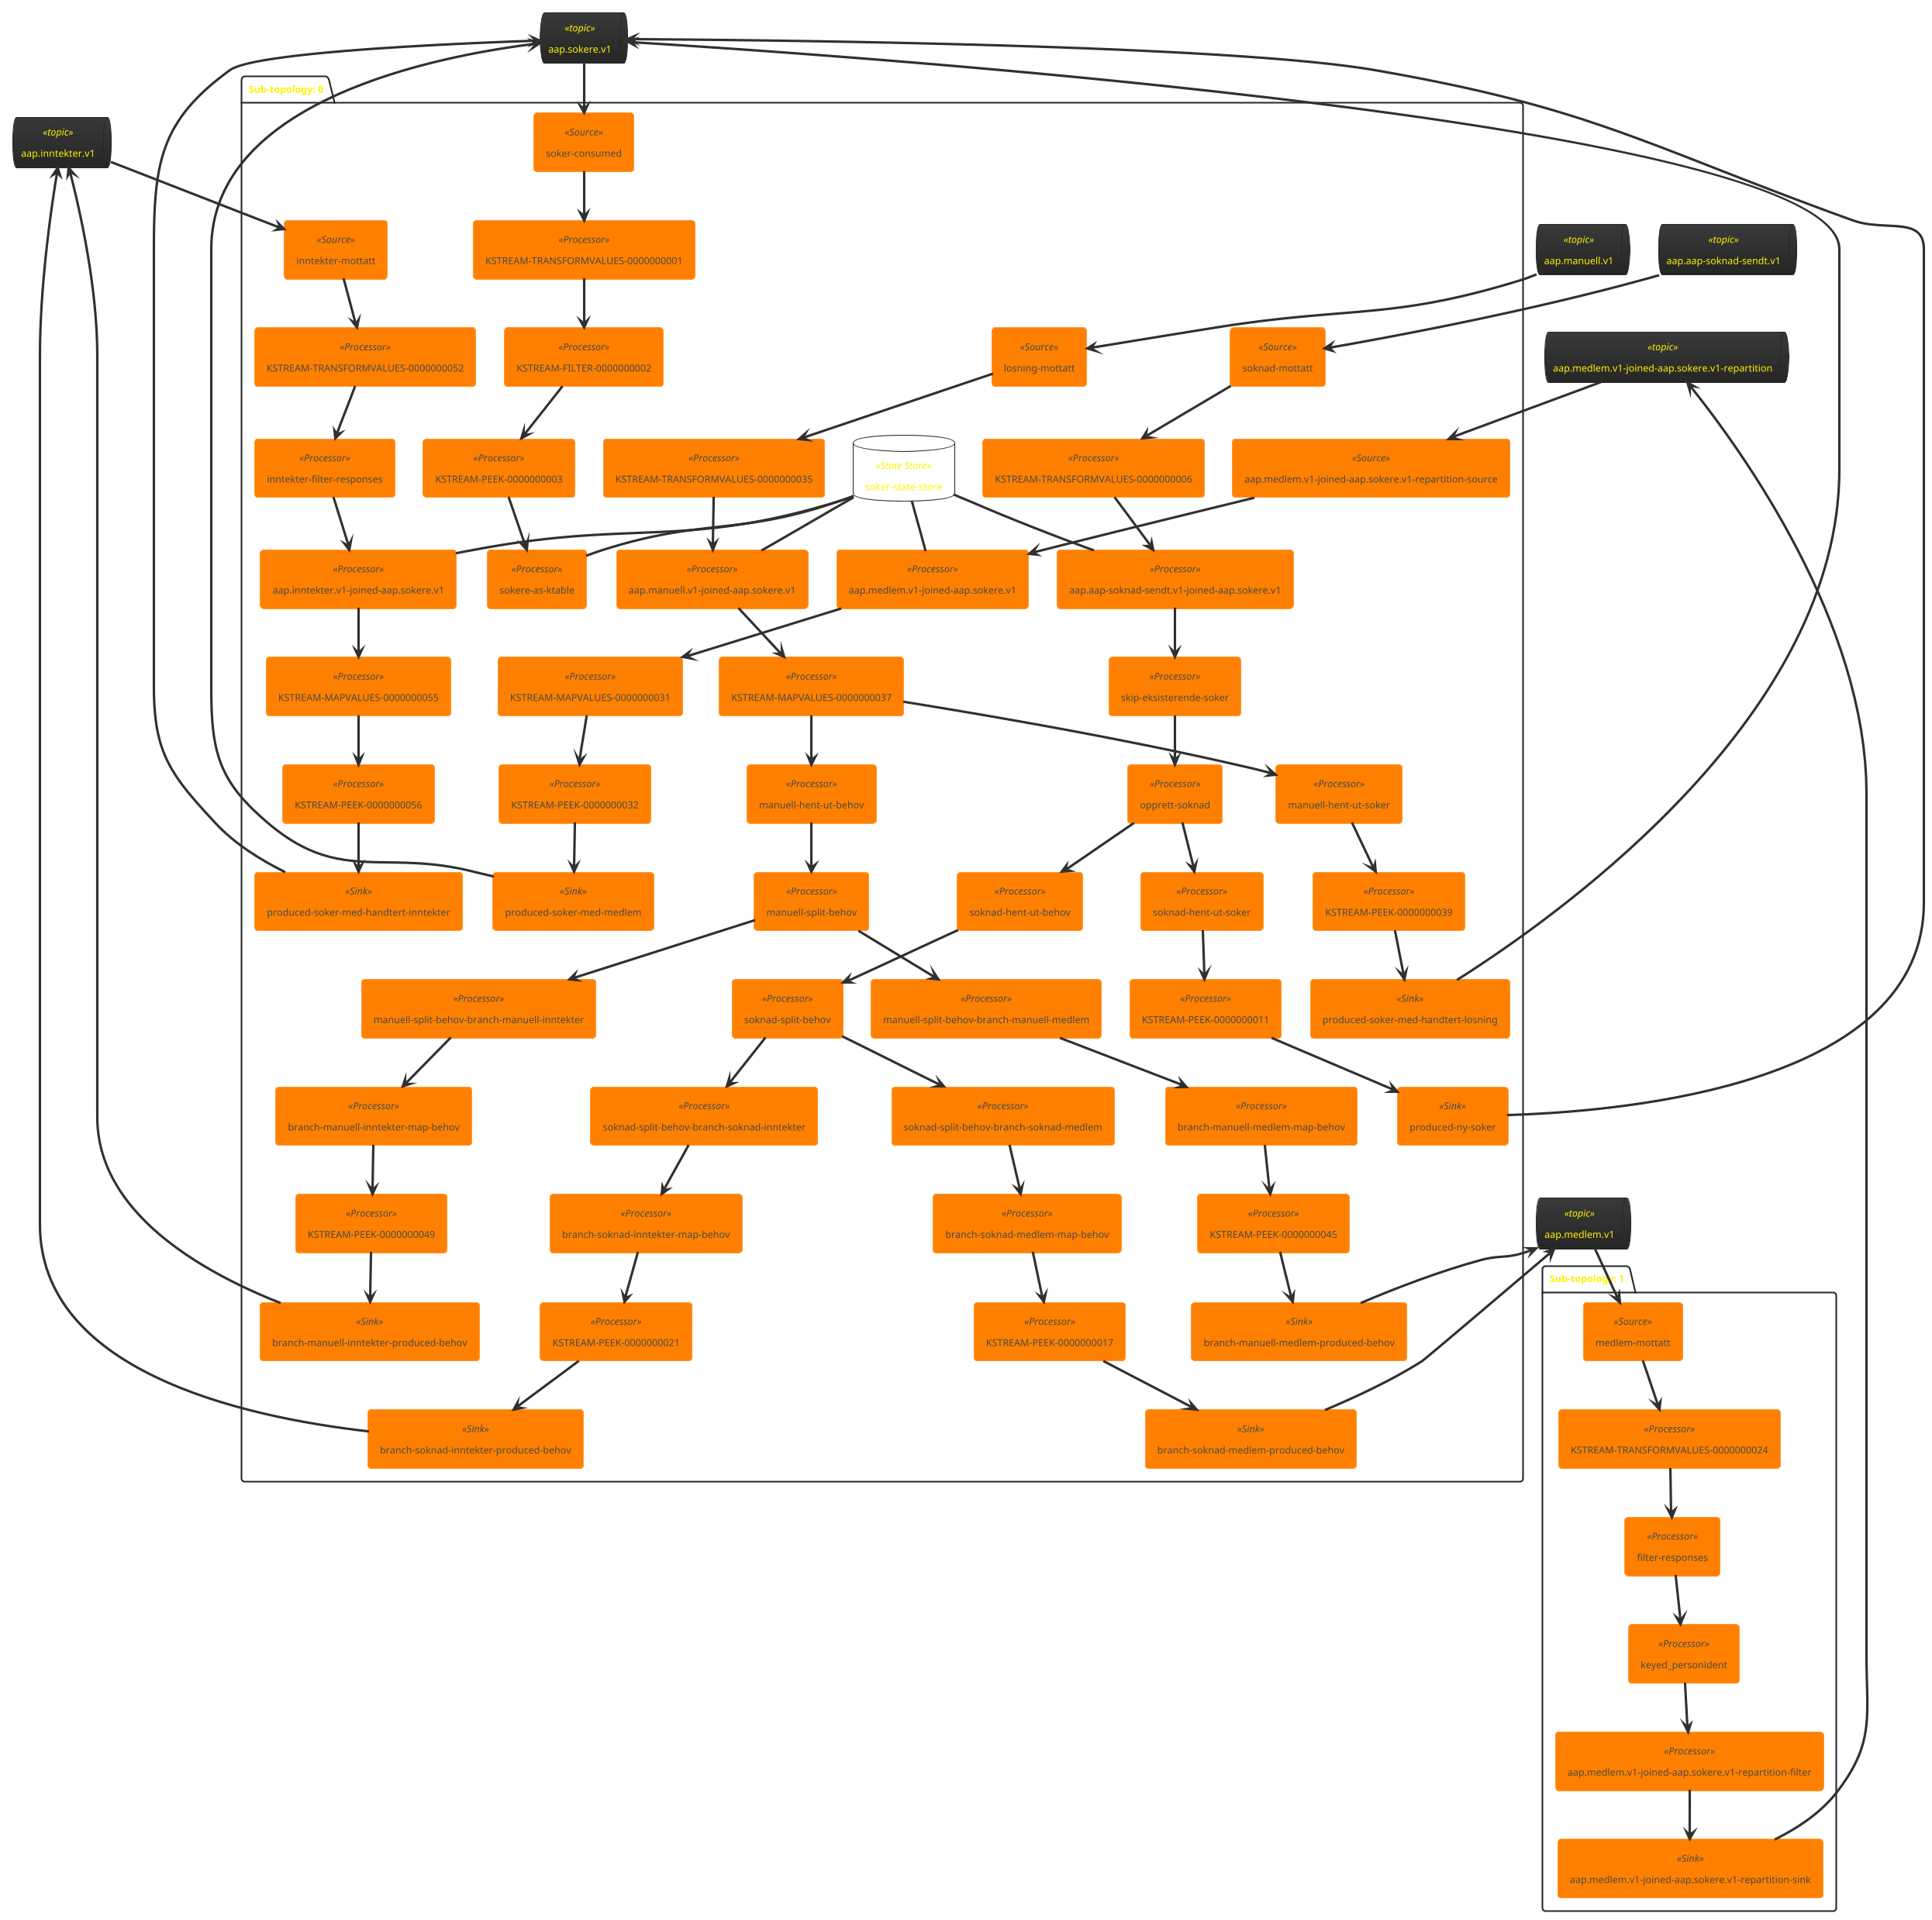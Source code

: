 @startuml
!theme black-knight
queue "aap.inntekter.v1" <<topic>> as aap_inntekter_v1
queue "aap.medlem.v1" <<topic>> as aap_medlem_v1
queue "aap.sokere.v1" <<topic>> as aap_sokere_v1
queue "aap.aap-soknad-sendt.v1" <<topic>> as aap_aap_soknad_sendt_v1
queue "aap.manuell.v1" <<topic>> as aap_manuell_v1
queue "aap.medlem.v1-joined-aap.sokere.v1-repartition" <<topic>> as aap_medlem_v1_joined_aap_sokere_v1_repartition
package "Sub-topology: 0" {
	database "soker-state-store" <<State Store>> as soker_state_store
	agent "soknad-mottatt" <<Source>> as soknad_mottatt
	agent "KSTREAM-TRANSFORMVALUES-0000000006" <<Processor>> as KSTREAM_TRANSFORMVALUES_0000000006
	agent "losning-mottatt" <<Source>> as losning_mottatt
	agent "KSTREAM-TRANSFORMVALUES-0000000035" <<Processor>> as KSTREAM_TRANSFORMVALUES_0000000035
	agent "aap.aap-soknad-sendt.v1-joined-aap.sokere.v1" <<Processor>> as aap_aap_soknad_sendt_v1_joined_aap_sokere_v1
	agent "aap.manuell.v1-joined-aap.sokere.v1" <<Processor>> as aap_manuell_v1_joined_aap_sokere_v1
	agent "skip-eksisterende-soker" <<Processor>> as skip_eksisterende_soker
	agent "KSTREAM-MAPVALUES-0000000037" <<Processor>> as KSTREAM_MAPVALUES_0000000037
	agent "opprett-soknad" <<Processor>> as opprett_soknad
	agent "manuell-hent-ut-behov" <<Processor>> as manuell_hent_ut_behov
	agent "soknad-hent-ut-behov" <<Processor>> as soknad_hent_ut_behov
	agent "manuell-split-behov" <<Processor>> as manuell_split_behov
	agent "soknad-split-behov" <<Processor>> as soknad_split_behov
	agent "inntekter-mottatt" <<Source>> as inntekter_mottatt
	agent "KSTREAM-TRANSFORMVALUES-0000000052" <<Processor>> as KSTREAM_TRANSFORMVALUES_0000000052
	agent "aap.medlem.v1-joined-aap.sokere.v1-repartition-source" <<Source>> as aap_medlem_v1_joined_aap_sokere_v1_repartition_source
	agent "inntekter-filter-responses" <<Processor>> as inntekter_filter_responses
	agent "soker-consumed" <<Source>> as soker_consumed
	agent "KSTREAM-TRANSFORMVALUES-0000000001" <<Processor>> as KSTREAM_TRANSFORMVALUES_0000000001
	agent "aap.inntekter.v1-joined-aap.sokere.v1" <<Processor>> as aap_inntekter_v1_joined_aap_sokere_v1
	agent "aap.medlem.v1-joined-aap.sokere.v1" <<Processor>> as aap_medlem_v1_joined_aap_sokere_v1
	agent "manuell-split-behov-branch-manuell-inntekter" <<Processor>> as manuell_split_behov_branch_manuell_inntekter
	agent "manuell-split-behov-branch-manuell-medlem" <<Processor>> as manuell_split_behov_branch_manuell_medlem
	agent "soknad-split-behov-branch-soknad-inntekter" <<Processor>> as soknad_split_behov_branch_soknad_inntekter
	agent "soknad-split-behov-branch-soknad-medlem" <<Processor>> as soknad_split_behov_branch_soknad_medlem
	agent "KSTREAM-FILTER-0000000002" <<Processor>> as KSTREAM_FILTER_0000000002
	agent "KSTREAM-MAPVALUES-0000000031" <<Processor>> as KSTREAM_MAPVALUES_0000000031
	agent "KSTREAM-MAPVALUES-0000000055" <<Processor>> as KSTREAM_MAPVALUES_0000000055
	agent "branch-manuell-inntekter-map-behov" <<Processor>> as branch_manuell_inntekter_map_behov
	agent "branch-manuell-medlem-map-behov" <<Processor>> as branch_manuell_medlem_map_behov
	agent "branch-soknad-inntekter-map-behov" <<Processor>> as branch_soknad_inntekter_map_behov
	agent "branch-soknad-medlem-map-behov" <<Processor>> as branch_soknad_medlem_map_behov
	agent "manuell-hent-ut-soker" <<Processor>> as manuell_hent_ut_soker
	agent "soknad-hent-ut-soker" <<Processor>> as soknad_hent_ut_soker
	agent "KSTREAM-PEEK-0000000003" <<Processor>> as KSTREAM_PEEK_0000000003
	agent "KSTREAM-PEEK-0000000011" <<Processor>> as KSTREAM_PEEK_0000000011
	agent "KSTREAM-PEEK-0000000017" <<Processor>> as KSTREAM_PEEK_0000000017
	agent "KSTREAM-PEEK-0000000021" <<Processor>> as KSTREAM_PEEK_0000000021
	agent "KSTREAM-PEEK-0000000032" <<Processor>> as KSTREAM_PEEK_0000000032
	agent "KSTREAM-PEEK-0000000039" <<Processor>> as KSTREAM_PEEK_0000000039
	agent "KSTREAM-PEEK-0000000045" <<Processor>> as KSTREAM_PEEK_0000000045
	agent "KSTREAM-PEEK-0000000049" <<Processor>> as KSTREAM_PEEK_0000000049
	agent "KSTREAM-PEEK-0000000056" <<Processor>> as KSTREAM_PEEK_0000000056
	agent "branch-manuell-inntekter-produced-behov" <<Sink>> as branch_manuell_inntekter_produced_behov
	agent "branch-manuell-medlem-produced-behov" <<Sink>> as branch_manuell_medlem_produced_behov
	agent "branch-soknad-inntekter-produced-behov" <<Sink>> as branch_soknad_inntekter_produced_behov
	agent "branch-soknad-medlem-produced-behov" <<Sink>> as branch_soknad_medlem_produced_behov
	agent "produced-ny-soker" <<Sink>> as produced_ny_soker
	agent "produced-soker-med-handtert-inntekter" <<Sink>> as produced_soker_med_handtert_inntekter
	agent "produced-soker-med-handtert-losning" <<Sink>> as produced_soker_med_handtert_losning
	agent "produced-soker-med-medlem" <<Sink>> as produced_soker_med_medlem
	agent "sokere-as-ktable" <<Processor>> as sokere_as_ktable
	aap_aap_soknad_sendt_v1 --> soknad_mottatt
	aap_manuell_v1 --> losning_mottatt
	soker_state_store -- aap_aap_soknad_sendt_v1_joined_aap_sokere_v1
	soker_state_store -- aap_manuell_v1_joined_aap_sokere_v1
	aap_inntekter_v1 --> inntekter_mottatt
	aap_medlem_v1_joined_aap_sokere_v1_repartition --> aap_medlem_v1_joined_aap_sokere_v1_repartition_source
	aap_sokere_v1 --> soker_consumed
	soker_state_store -- aap_inntekter_v1_joined_aap_sokere_v1
	soker_state_store -- aap_medlem_v1_joined_aap_sokere_v1
	aap_inntekter_v1 <-- branch_manuell_inntekter_produced_behov
	aap_medlem_v1 <-- branch_manuell_medlem_produced_behov
	aap_inntekter_v1 <-- branch_soknad_inntekter_produced_behov
	aap_medlem_v1 <-- branch_soknad_medlem_produced_behov
	aap_sokere_v1 <-- produced_ny_soker
	aap_sokere_v1 <-- produced_soker_med_handtert_inntekter
	aap_sokere_v1 <-- produced_soker_med_handtert_losning
	aap_sokere_v1 <-- produced_soker_med_medlem
	soker_state_store -- sokere_as_ktable
	soknad_mottatt --> KSTREAM_TRANSFORMVALUES_0000000006
	KSTREAM_TRANSFORMVALUES_0000000006 --> aap_aap_soknad_sendt_v1_joined_aap_sokere_v1
	losning_mottatt --> KSTREAM_TRANSFORMVALUES_0000000035
	KSTREAM_TRANSFORMVALUES_0000000035 --> aap_manuell_v1_joined_aap_sokere_v1
	aap_aap_soknad_sendt_v1_joined_aap_sokere_v1 --> skip_eksisterende_soker
	aap_manuell_v1_joined_aap_sokere_v1 --> KSTREAM_MAPVALUES_0000000037
	skip_eksisterende_soker --> opprett_soknad
	KSTREAM_MAPVALUES_0000000037 --> manuell_hent_ut_behov
	KSTREAM_MAPVALUES_0000000037 --> manuell_hent_ut_soker
	opprett_soknad --> soknad_hent_ut_behov
	opprett_soknad --> soknad_hent_ut_soker
	manuell_hent_ut_behov --> manuell_split_behov
	soknad_hent_ut_behov --> soknad_split_behov
	manuell_split_behov --> manuell_split_behov_branch_manuell_inntekter
	manuell_split_behov --> manuell_split_behov_branch_manuell_medlem
	soknad_split_behov --> soknad_split_behov_branch_soknad_medlem
	soknad_split_behov --> soknad_split_behov_branch_soknad_inntekter
	inntekter_mottatt --> KSTREAM_TRANSFORMVALUES_0000000052
	KSTREAM_TRANSFORMVALUES_0000000052 --> inntekter_filter_responses
	aap_medlem_v1_joined_aap_sokere_v1_repartition_source --> aap_medlem_v1_joined_aap_sokere_v1
	inntekter_filter_responses --> aap_inntekter_v1_joined_aap_sokere_v1
	soker_consumed --> KSTREAM_TRANSFORMVALUES_0000000001
	KSTREAM_TRANSFORMVALUES_0000000001 --> KSTREAM_FILTER_0000000002
	aap_inntekter_v1_joined_aap_sokere_v1 --> KSTREAM_MAPVALUES_0000000055
	aap_medlem_v1_joined_aap_sokere_v1 --> KSTREAM_MAPVALUES_0000000031
	manuell_split_behov_branch_manuell_inntekter --> branch_manuell_inntekter_map_behov
	manuell_split_behov_branch_manuell_medlem --> branch_manuell_medlem_map_behov
	soknad_split_behov_branch_soknad_inntekter --> branch_soknad_inntekter_map_behov
	soknad_split_behov_branch_soknad_medlem --> branch_soknad_medlem_map_behov
	KSTREAM_FILTER_0000000002 --> KSTREAM_PEEK_0000000003
	KSTREAM_MAPVALUES_0000000031 --> KSTREAM_PEEK_0000000032
	KSTREAM_MAPVALUES_0000000055 --> KSTREAM_PEEK_0000000056
	branch_manuell_inntekter_map_behov --> KSTREAM_PEEK_0000000049
	branch_manuell_medlem_map_behov --> KSTREAM_PEEK_0000000045
	branch_soknad_inntekter_map_behov --> KSTREAM_PEEK_0000000021
	branch_soknad_medlem_map_behov --> KSTREAM_PEEK_0000000017
	manuell_hent_ut_soker --> KSTREAM_PEEK_0000000039
	soknad_hent_ut_soker --> KSTREAM_PEEK_0000000011
	KSTREAM_PEEK_0000000003 --> sokere_as_ktable
	KSTREAM_PEEK_0000000011 --> produced_ny_soker
	KSTREAM_PEEK_0000000017 --> branch_soknad_medlem_produced_behov
	KSTREAM_PEEK_0000000021 --> branch_soknad_inntekter_produced_behov
	KSTREAM_PEEK_0000000032 --> produced_soker_med_medlem
	KSTREAM_PEEK_0000000039 --> produced_soker_med_handtert_losning
	KSTREAM_PEEK_0000000045 --> branch_manuell_medlem_produced_behov
	KSTREAM_PEEK_0000000049 --> branch_manuell_inntekter_produced_behov
	KSTREAM_PEEK_0000000056 --> produced_soker_med_handtert_inntekter
}
package "Sub-topology: 1" {
	agent "medlem-mottatt" <<Source>> as medlem_mottatt
	agent "KSTREAM-TRANSFORMVALUES-0000000024" <<Processor>> as KSTREAM_TRANSFORMVALUES_0000000024
	agent "filter-responses" <<Processor>> as filter_responses
	agent "keyed_personident" <<Processor>> as keyed_personident
	agent "aap.medlem.v1-joined-aap.sokere.v1-repartition-filter" <<Processor>> as aap_medlem_v1_joined_aap_sokere_v1_repartition_filter
	agent "aap.medlem.v1-joined-aap.sokere.v1-repartition-sink" <<Sink>> as aap_medlem_v1_joined_aap_sokere_v1_repartition_sink
	aap_medlem_v1 --> medlem_mottatt
	aap_medlem_v1_joined_aap_sokere_v1_repartition <-- aap_medlem_v1_joined_aap_sokere_v1_repartition_sink
	medlem_mottatt --> KSTREAM_TRANSFORMVALUES_0000000024
	KSTREAM_TRANSFORMVALUES_0000000024 --> filter_responses
	filter_responses --> keyed_personident
	keyed_personident --> aap_medlem_v1_joined_aap_sokere_v1_repartition_filter
	aap_medlem_v1_joined_aap_sokere_v1_repartition_filter --> aap_medlem_v1_joined_aap_sokere_v1_repartition_sink
}
@enduml